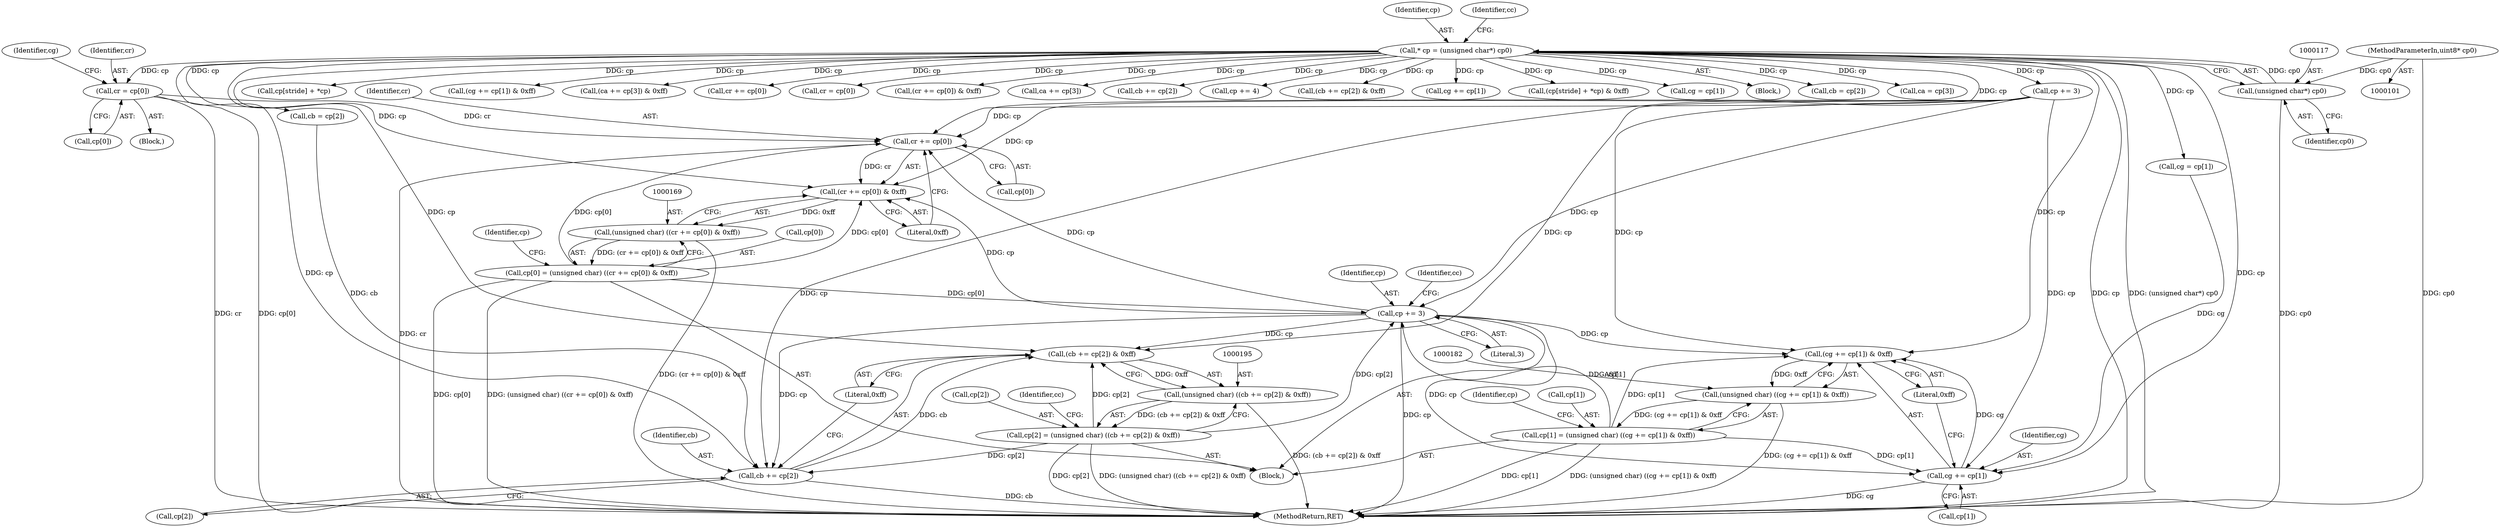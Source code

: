 digraph "0_libtiff_3ca657a8793dd011bf869695d72ad31c779c3cc1_7@array" {
"1000136" [label="(Call,cr = cp[0])"];
"1000114" [label="(Call,* cp = (unsigned char*) cp0)"];
"1000116" [label="(Call,(unsigned char*) cp0)"];
"1000103" [label="(MethodParameterIn,uint8* cp0)"];
"1000171" [label="(Call,cr += cp[0])"];
"1000170" [label="(Call,(cr += cp[0]) & 0xff)"];
"1000168" [label="(Call,(unsigned char) ((cr += cp[0]) & 0xff))"];
"1000164" [label="(Call,cp[0] = (unsigned char) ((cr += cp[0]) & 0xff))"];
"1000206" [label="(Call,cp += 3)"];
"1000183" [label="(Call,(cg += cp[1]) & 0xff)"];
"1000181" [label="(Call,(unsigned char) ((cg += cp[1]) & 0xff))"];
"1000177" [label="(Call,cp[1] = (unsigned char) ((cg += cp[1]) & 0xff))"];
"1000184" [label="(Call,cg += cp[1])"];
"1000196" [label="(Call,(cb += cp[2]) & 0xff)"];
"1000194" [label="(Call,(unsigned char) ((cb += cp[2]) & 0xff))"];
"1000190" [label="(Call,cp[2] = (unsigned char) ((cb += cp[2]) & 0xff))"];
"1000197" [label="(Call,cb += cp[2])"];
"1000185" [label="(Identifier,cg)"];
"1000324" [label="(Call,cp[stride] + *cp)"];
"1000198" [label="(Identifier,cb)"];
"1000138" [label="(Call,cp[0])"];
"1000197" [label="(Call,cb += cp[2])"];
"1000269" [label="(Call,(cg += cp[1]) & 0xff)"];
"1000295" [label="(Call,(ca += cp[3]) & 0xff)"];
"1000103" [label="(MethodParameterIn,uint8* cp0)"];
"1000116" [label="(Call,(unsigned char*) cp0)"];
"1000156" [label="(Call,cp += 3)"];
"1000163" [label="(Block,)"];
"1000202" [label="(Literal,0xff)"];
"1000191" [label="(Call,cp[2])"];
"1000161" [label="(Identifier,cc)"];
"1000115" [label="(Identifier,cp)"];
"1000142" [label="(Call,cg = cp[1])"];
"1000257" [label="(Call,cr += cp[0])"];
"1000122" [label="(Identifier,cc)"];
"1000176" [label="(Literal,0xff)"];
"1000177" [label="(Call,cp[1] = (unsigned char) ((cg += cp[1]) & 0xff))"];
"1000194" [label="(Call,(unsigned char) ((cb += cp[2]) & 0xff))"];
"1000199" [label="(Call,cp[2])"];
"1000179" [label="(Identifier,cp)"];
"1000189" [label="(Literal,0xff)"];
"1000204" [label="(Identifier,cc)"];
"1000148" [label="(Call,cb = cp[2])"];
"1000216" [label="(Call,cr = cp[0])"];
"1000136" [label="(Call,cr = cp[0])"];
"1000256" [label="(Call,(cr += cp[0]) & 0xff)"];
"1000192" [label="(Identifier,cp)"];
"1000170" [label="(Call,(cr += cp[0]) & 0xff)"];
"1000296" [label="(Call,ca += cp[3])"];
"1000165" [label="(Call,cp[0])"];
"1000168" [label="(Call,(unsigned char) ((cr += cp[0]) & 0xff))"];
"1000143" [label="(Identifier,cg)"];
"1000283" [label="(Call,cb += cp[2])"];
"1000242" [label="(Call,cp += 4)"];
"1000181" [label="(Call,(unsigned char) ((cg += cp[1]) & 0xff))"];
"1000134" [label="(Block,)"];
"1000196" [label="(Call,(cb += cp[2]) & 0xff)"];
"1000206" [label="(Call,cp += 3)"];
"1000282" [label="(Call,(cb += cp[2]) & 0xff)"];
"1000270" [label="(Call,cg += cp[1])"];
"1000323" [label="(Call,(cp[stride] + *cp) & 0xff)"];
"1000164" [label="(Call,cp[0] = (unsigned char) ((cr += cp[0]) & 0xff))"];
"1000184" [label="(Call,cg += cp[1])"];
"1000190" [label="(Call,cp[2] = (unsigned char) ((cb += cp[2]) & 0xff))"];
"1000172" [label="(Identifier,cr)"];
"1000222" [label="(Call,cg = cp[1])"];
"1000178" [label="(Call,cp[1])"];
"1000173" [label="(Call,cp[0])"];
"1000186" [label="(Call,cp[1])"];
"1000208" [label="(Literal,3)"];
"1000114" [label="(Call,* cp = (unsigned char*) cp0)"];
"1000337" [label="(MethodReturn,RET)"];
"1000183" [label="(Call,(cg += cp[1]) & 0xff)"];
"1000105" [label="(Block,)"];
"1000207" [label="(Identifier,cp)"];
"1000228" [label="(Call,cb = cp[2])"];
"1000118" [label="(Identifier,cp0)"];
"1000137" [label="(Identifier,cr)"];
"1000171" [label="(Call,cr += cp[0])"];
"1000234" [label="(Call,ca = cp[3])"];
"1000136" -> "1000134"  [label="AST: "];
"1000136" -> "1000138"  [label="CFG: "];
"1000137" -> "1000136"  [label="AST: "];
"1000138" -> "1000136"  [label="AST: "];
"1000143" -> "1000136"  [label="CFG: "];
"1000136" -> "1000337"  [label="DDG: cp[0]"];
"1000136" -> "1000337"  [label="DDG: cr"];
"1000114" -> "1000136"  [label="DDG: cp"];
"1000136" -> "1000171"  [label="DDG: cr"];
"1000114" -> "1000105"  [label="AST: "];
"1000114" -> "1000116"  [label="CFG: "];
"1000115" -> "1000114"  [label="AST: "];
"1000116" -> "1000114"  [label="AST: "];
"1000122" -> "1000114"  [label="CFG: "];
"1000114" -> "1000337"  [label="DDG: cp"];
"1000114" -> "1000337"  [label="DDG: (unsigned char*) cp0"];
"1000116" -> "1000114"  [label="DDG: cp0"];
"1000114" -> "1000142"  [label="DDG: cp"];
"1000114" -> "1000148"  [label="DDG: cp"];
"1000114" -> "1000156"  [label="DDG: cp"];
"1000114" -> "1000170"  [label="DDG: cp"];
"1000114" -> "1000171"  [label="DDG: cp"];
"1000114" -> "1000183"  [label="DDG: cp"];
"1000114" -> "1000184"  [label="DDG: cp"];
"1000114" -> "1000196"  [label="DDG: cp"];
"1000114" -> "1000197"  [label="DDG: cp"];
"1000114" -> "1000216"  [label="DDG: cp"];
"1000114" -> "1000222"  [label="DDG: cp"];
"1000114" -> "1000228"  [label="DDG: cp"];
"1000114" -> "1000234"  [label="DDG: cp"];
"1000114" -> "1000242"  [label="DDG: cp"];
"1000114" -> "1000256"  [label="DDG: cp"];
"1000114" -> "1000257"  [label="DDG: cp"];
"1000114" -> "1000269"  [label="DDG: cp"];
"1000114" -> "1000270"  [label="DDG: cp"];
"1000114" -> "1000282"  [label="DDG: cp"];
"1000114" -> "1000283"  [label="DDG: cp"];
"1000114" -> "1000295"  [label="DDG: cp"];
"1000114" -> "1000296"  [label="DDG: cp"];
"1000114" -> "1000323"  [label="DDG: cp"];
"1000114" -> "1000324"  [label="DDG: cp"];
"1000116" -> "1000118"  [label="CFG: "];
"1000117" -> "1000116"  [label="AST: "];
"1000118" -> "1000116"  [label="AST: "];
"1000116" -> "1000337"  [label="DDG: cp0"];
"1000103" -> "1000116"  [label="DDG: cp0"];
"1000103" -> "1000101"  [label="AST: "];
"1000103" -> "1000337"  [label="DDG: cp0"];
"1000171" -> "1000170"  [label="AST: "];
"1000171" -> "1000173"  [label="CFG: "];
"1000172" -> "1000171"  [label="AST: "];
"1000173" -> "1000171"  [label="AST: "];
"1000176" -> "1000171"  [label="CFG: "];
"1000171" -> "1000337"  [label="DDG: cr"];
"1000171" -> "1000170"  [label="DDG: cr"];
"1000156" -> "1000171"  [label="DDG: cp"];
"1000206" -> "1000171"  [label="DDG: cp"];
"1000164" -> "1000171"  [label="DDG: cp[0]"];
"1000170" -> "1000168"  [label="AST: "];
"1000170" -> "1000176"  [label="CFG: "];
"1000176" -> "1000170"  [label="AST: "];
"1000168" -> "1000170"  [label="CFG: "];
"1000170" -> "1000168"  [label="DDG: 0xff"];
"1000156" -> "1000170"  [label="DDG: cp"];
"1000206" -> "1000170"  [label="DDG: cp"];
"1000164" -> "1000170"  [label="DDG: cp[0]"];
"1000168" -> "1000164"  [label="AST: "];
"1000169" -> "1000168"  [label="AST: "];
"1000164" -> "1000168"  [label="CFG: "];
"1000168" -> "1000337"  [label="DDG: (cr += cp[0]) & 0xff"];
"1000168" -> "1000164"  [label="DDG: (cr += cp[0]) & 0xff"];
"1000164" -> "1000163"  [label="AST: "];
"1000165" -> "1000164"  [label="AST: "];
"1000179" -> "1000164"  [label="CFG: "];
"1000164" -> "1000337"  [label="DDG: (unsigned char) ((cr += cp[0]) & 0xff)"];
"1000164" -> "1000337"  [label="DDG: cp[0]"];
"1000164" -> "1000206"  [label="DDG: cp[0]"];
"1000206" -> "1000163"  [label="AST: "];
"1000206" -> "1000208"  [label="CFG: "];
"1000207" -> "1000206"  [label="AST: "];
"1000208" -> "1000206"  [label="AST: "];
"1000161" -> "1000206"  [label="CFG: "];
"1000206" -> "1000337"  [label="DDG: cp"];
"1000206" -> "1000183"  [label="DDG: cp"];
"1000206" -> "1000184"  [label="DDG: cp"];
"1000206" -> "1000196"  [label="DDG: cp"];
"1000206" -> "1000197"  [label="DDG: cp"];
"1000177" -> "1000206"  [label="DDG: cp[1]"];
"1000156" -> "1000206"  [label="DDG: cp"];
"1000190" -> "1000206"  [label="DDG: cp[2]"];
"1000183" -> "1000181"  [label="AST: "];
"1000183" -> "1000189"  [label="CFG: "];
"1000184" -> "1000183"  [label="AST: "];
"1000189" -> "1000183"  [label="AST: "];
"1000181" -> "1000183"  [label="CFG: "];
"1000183" -> "1000181"  [label="DDG: 0xff"];
"1000184" -> "1000183"  [label="DDG: cg"];
"1000177" -> "1000183"  [label="DDG: cp[1]"];
"1000156" -> "1000183"  [label="DDG: cp"];
"1000181" -> "1000177"  [label="AST: "];
"1000182" -> "1000181"  [label="AST: "];
"1000177" -> "1000181"  [label="CFG: "];
"1000181" -> "1000337"  [label="DDG: (cg += cp[1]) & 0xff"];
"1000181" -> "1000177"  [label="DDG: (cg += cp[1]) & 0xff"];
"1000177" -> "1000163"  [label="AST: "];
"1000178" -> "1000177"  [label="AST: "];
"1000192" -> "1000177"  [label="CFG: "];
"1000177" -> "1000337"  [label="DDG: cp[1]"];
"1000177" -> "1000337"  [label="DDG: (unsigned char) ((cg += cp[1]) & 0xff)"];
"1000177" -> "1000184"  [label="DDG: cp[1]"];
"1000184" -> "1000186"  [label="CFG: "];
"1000185" -> "1000184"  [label="AST: "];
"1000186" -> "1000184"  [label="AST: "];
"1000189" -> "1000184"  [label="CFG: "];
"1000184" -> "1000337"  [label="DDG: cg"];
"1000142" -> "1000184"  [label="DDG: cg"];
"1000156" -> "1000184"  [label="DDG: cp"];
"1000196" -> "1000194"  [label="AST: "];
"1000196" -> "1000202"  [label="CFG: "];
"1000197" -> "1000196"  [label="AST: "];
"1000202" -> "1000196"  [label="AST: "];
"1000194" -> "1000196"  [label="CFG: "];
"1000196" -> "1000194"  [label="DDG: 0xff"];
"1000197" -> "1000196"  [label="DDG: cb"];
"1000156" -> "1000196"  [label="DDG: cp"];
"1000190" -> "1000196"  [label="DDG: cp[2]"];
"1000194" -> "1000190"  [label="AST: "];
"1000195" -> "1000194"  [label="AST: "];
"1000190" -> "1000194"  [label="CFG: "];
"1000194" -> "1000337"  [label="DDG: (cb += cp[2]) & 0xff"];
"1000194" -> "1000190"  [label="DDG: (cb += cp[2]) & 0xff"];
"1000190" -> "1000163"  [label="AST: "];
"1000191" -> "1000190"  [label="AST: "];
"1000204" -> "1000190"  [label="CFG: "];
"1000190" -> "1000337"  [label="DDG: (unsigned char) ((cb += cp[2]) & 0xff)"];
"1000190" -> "1000337"  [label="DDG: cp[2]"];
"1000190" -> "1000197"  [label="DDG: cp[2]"];
"1000197" -> "1000199"  [label="CFG: "];
"1000198" -> "1000197"  [label="AST: "];
"1000199" -> "1000197"  [label="AST: "];
"1000202" -> "1000197"  [label="CFG: "];
"1000197" -> "1000337"  [label="DDG: cb"];
"1000148" -> "1000197"  [label="DDG: cb"];
"1000156" -> "1000197"  [label="DDG: cp"];
}
